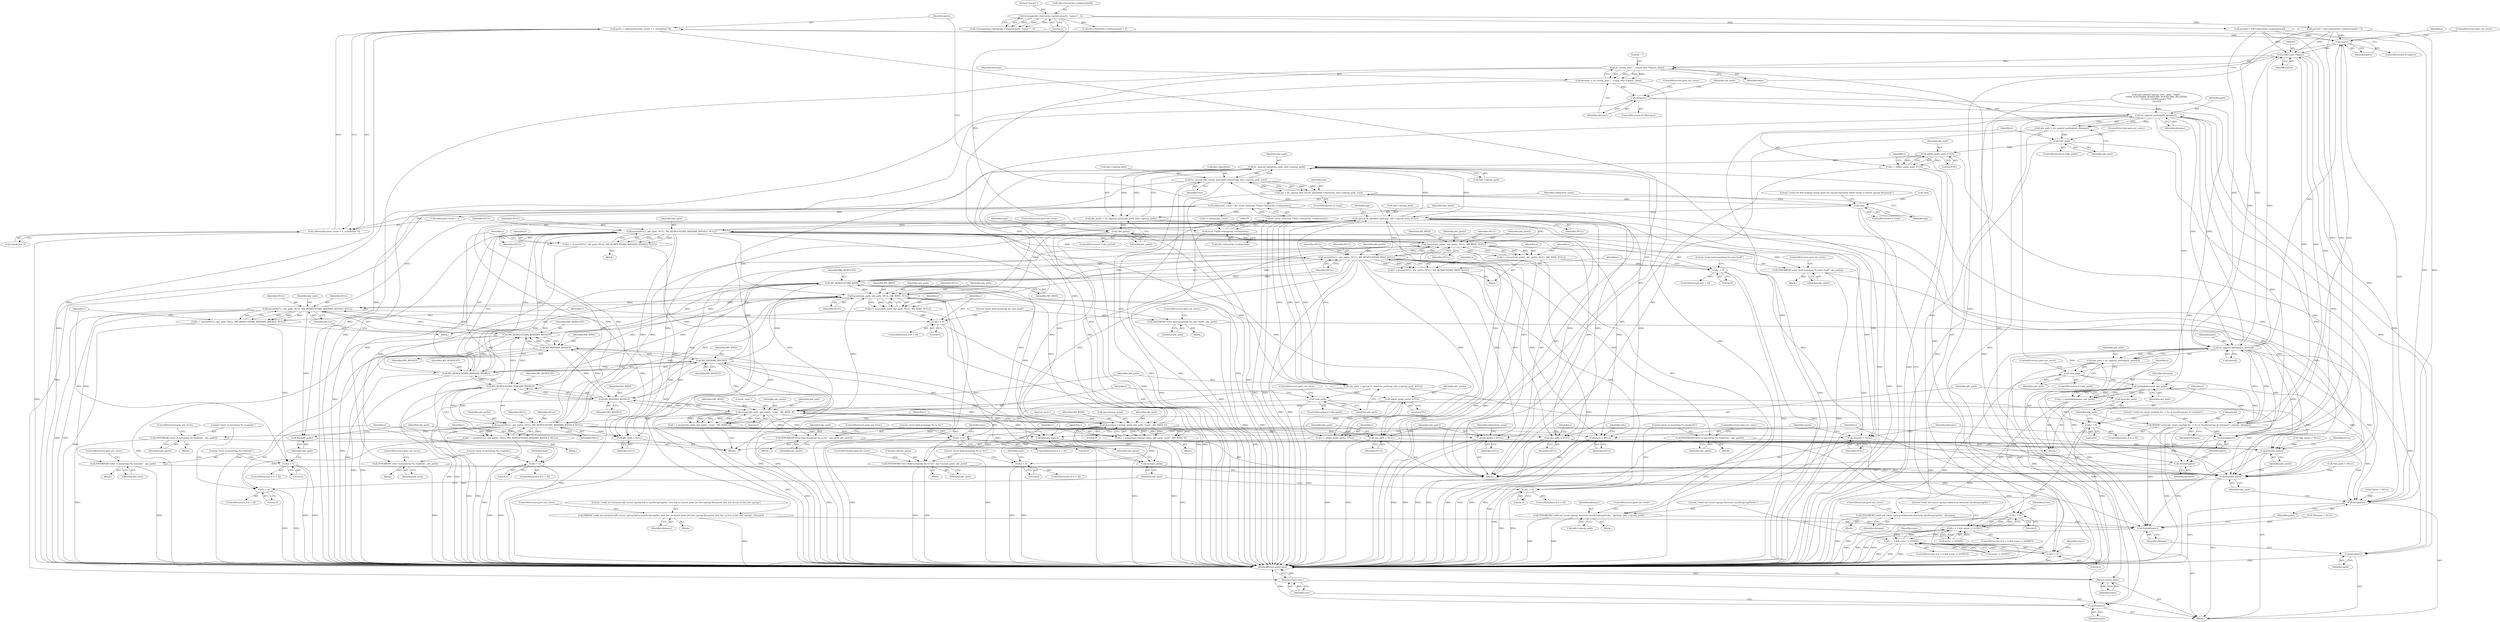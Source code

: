 digraph "0_lxc_592fd47a6245508b79fe6ac819fe6d3b2c1289be@API" {
"1000285" [label="(Call,parts = calloc(subsystem_count + 1, sizeof(char *)))"];
"1000287" [label="(Call,calloc(subsystem_count + 1, sizeof(char *)))"];
"1000275" [label="(Call,subsystem_count = lxc_array_len((void **)info->hierarchy->subsystems))"];
"1000277" [label="(Call,lxc_array_len((void **)info->hierarchy->subsystems))"];
"1000278" [label="(Call,(void **)info->hierarchy->subsystems)"];
"1000309" [label="(Call,strncmp(info->hierarchy->subsystems[i], \"name=\", 5))"];
"1000294" [label="(Call,!parts)"];
"1000348" [label="(Call,(const char **)parts)"];
"1000346" [label="(Call,lxc_string_join(\",\", (const char **)parts, false))"];
"1000344" [label="(Call,dirname = lxc_string_join(\",\", (const char **)parts, false))"];
"1000353" [label="(Call,!dirname)"];
"1000358" [label="(Call,lxc_append_paths(path, dirname))"];
"1000356" [label="(Call,abs_path = lxc_append_paths(path, dirname))"];
"1000362" [label="(Call,!abs_path)"];
"1000367" [label="(Call,mkdir_p(abs_path, 0755))"];
"1000365" [label="(Call,r = mkdir_p(abs_path, 0755))"];
"1000372" [label="(Call,r < 0)"];
"1000371" [label="(Call,r < 0 && errno != EEXIST)"];
"1000521" [label="(Call,r < 0 && errno != EEXIST)"];
"1000385" [label="(Call,lxc_append_paths(abs_path, info->cgroup_path))"];
"1000260" [label="(Call,lxc_cgroup_find_mount_point(info->hierarchy, info->cgroup_path, true))"];
"1000258" [label="(Call,mp = lxc_cgroup_find_mount_point(info->hierarchy, info->cgroup_path, true))"];
"1000269" [label="(Call,!mp)"];
"1000590" [label="(Call,cgroup_to_absolute_path(mp, info->cgroup_path, NULL))"];
"1000453" [label="(Call,mount(NULL, abs_path, NULL, MS_REMOUNT|MS_BIND|MS_RDONLY, NULL))"];
"1000451" [label="(Call,r = mount(NULL, abs_path, NULL, MS_REMOUNT|MS_BIND|MS_RDONLY, NULL))"];
"1000464" [label="(Call,r < 0)"];
"1000468" [label="(Call,SYSERROR(\"error re-mounting %s readonly\", abs_path))"];
"1000724" [label="(Call,free(abs_path))"];
"1000479" [label="(Call,mount(abs_path2, abs_path2, NULL, MS_BIND, NULL))"];
"1000477" [label="(Call,r = mount(abs_path2, abs_path2, NULL, MS_BIND, NULL))"];
"1000486" [label="(Call,r < 0)"];
"1000490" [label="(Call,SYSERROR(\"error bind-mounting %s onto itself\", abs_path2))"];
"1000726" [label="(Call,free(abs_path2))"];
"1000496" [label="(Call,mount(NULL, abs_path2, NULL, MS_REMOUNT|MS_BIND, NULL))"];
"1000494" [label="(Call,r = mount(NULL, abs_path2, NULL, MS_REMOUNT|MS_BIND, NULL))"];
"1000505" [label="(Call,r < 0)"];
"1000509" [label="(Call,SYSERROR(\"error re-mounting %s readwrite\", abs_path2))"];
"1000547" [label="(Call,mount(abs_path, abs_path, NULL, MS_BIND, NULL))"];
"1000545" [label="(Call,r = mount(abs_path, abs_path, NULL, MS_BIND, NULL))"];
"1000554" [label="(Call,r < 0)"];
"1000558" [label="(Call,SYSERROR(\"error bind-mounting %s onto itself\", abs_path))"];
"1000564" [label="(Call,mount(NULL, abs_path, NULL, MS_REMOUNT|MS_BIND|MS_RDONLY, NULL))"];
"1000562" [label="(Call,r = mount(NULL, abs_path, NULL, MS_REMOUNT|MS_BIND|MS_RDONLY, NULL))"];
"1000575" [label="(Call,r < 0)"];
"1000579" [label="(Call,SYSERROR(\"error re-mounting %s readonly\", abs_path))"];
"1000583" [label="(Call,free(abs_path))"];
"1000585" [label="(Call,abs_path = NULL)"];
"1000570" [label="(Call,MS_BIND|MS_RDONLY)"];
"1000459" [label="(Call,MS_BIND|MS_RDONLY)"];
"1000422" [label="(Call,mount(mp->mount_point, abs_path, \"none\", MS_BIND, 0))"];
"1000420" [label="(Call,r = mount(mp->mount_point, abs_path, \"none\", MS_BIND, 0))"];
"1000431" [label="(Call,r < 0)"];
"1000435" [label="(Call,SYSERROR(\"error bind-mounting %s to %s\", mp->mount_point, abs_path))"];
"1000602" [label="(Call,mount(abs_path, abs_path2, \"none\", MS_BIND, 0))"];
"1000600" [label="(Call,r = mount(abs_path, abs_path2, \"none\", MS_BIND, 0))"];
"1000609" [label="(Call,r < 0)"];
"1000613" [label="(Call,SYSERROR(\"error bind-mounting %s to %s\", abs_path, abs_path2))"];
"1000625" [label="(Call,mount(NULL, abs_path2, NULL, MS_REMOUNT|MS_BIND|MS_RDONLY, NULL))"];
"1000623" [label="(Call,r = mount(NULL, abs_path2, NULL, MS_REMOUNT|MS_BIND|MS_RDONLY, NULL))"];
"1000636" [label="(Call,r < 0)"];
"1000640" [label="(Call,SYSERROR(\"error re-mounting %s readonly\", abs_path2))"];
"1000646" [label="(Call,free(abs_path2))"];
"1000648" [label="(Call,abs_path = NULL)"];
"1000651" [label="(Call,abs_path2 = NULL)"];
"1000697" [label="(Call,abs_path = NULL)"];
"1000704" [label="(Call,dirname = NULL)"];
"1000720" [label="(Call,free(dirname))"];
"1000707" [label="(Call,parts = NULL)"];
"1000722" [label="(Call,free(parts))"];
"1000631" [label="(Call,MS_BIND|MS_RDONLY)"];
"1000629" [label="(Call,MS_REMOUNT|MS_BIND|MS_RDONLY)"];
"1000457" [label="(Call,MS_REMOUNT|MS_BIND|MS_RDONLY)"];
"1000500" [label="(Call,MS_REMOUNT|MS_BIND)"];
"1000568" [label="(Call,MS_REMOUNT|MS_BIND|MS_RDONLY)"];
"1000644" [label="(Call,free(abs_path))"];
"1000588" [label="(Call,abs_path = cgroup_to_absolute_path(mp, info->cgroup_path, NULL))"];
"1000597" [label="(Call,!abs_path)"];
"1000712" [label="(Return,return true;)"];
"1000383" [label="(Call,abs_path2 = lxc_append_paths(abs_path, info->cgroup_path))"];
"1000391" [label="(Call,!abs_path2)"];
"1000517" [label="(Call,mkdir_p(abs_path2, 0755))"];
"1000515" [label="(Call,r = mkdir_p(abs_path2, 0755))"];
"1000522" [label="(Call,r < 0)"];
"1000529" [label="(Call,SYSERROR(\"could not create cgroup directory /sys/fs/cgroup/%s%s\", dirname, info->cgroup_path))"];
"1000379" [label="(Call,SYSERROR(\"could not create cgroup subsystem directory /sys/fs/cgroup/%s\", dirname))"];
"1000416" [label="(Call,ERROR(\"could not automatically mount cgroup-full to /sys/fs/cgroup/%s: host has no mount point for this cgroup filesystem that has access to the root cgroup\", dirname))"];
"1000671" [label="(Call,lxc_append_paths(path, parts[i]))"];
"1000669" [label="(Call,abs_path = lxc_append_paths(path, parts[i]))"];
"1000677" [label="(Call,!abs_path)"];
"1000682" [label="(Call,symlink(dirname, abs_path))"];
"1000680" [label="(Call,r = symlink(dirname, abs_path))"];
"1000686" [label="(Call,r < 0)"];
"1000689" [label="(Call,WARN(\"could not create symlink %s -> %s in /sys/fs/cgroup of container\", parts[i], dirname))"];
"1000700" [label="(Call,free(dirname))"];
"1000702" [label="(Call,free(parts))"];
"1000695" [label="(Call,free(abs_path))"];
"1000710" [label="(Call,free(path))"];
"1000718" [label="(Call,free(path))"];
"1000731" [label="(Return,return false;)"];
"1000645" [label="(Identifier,abs_path)"];
"1000369" [label="(Literal,0755)"];
"1000269" [label="(Call,!mp)"];
"1000499" [label="(Identifier,NULL)"];
"1000732" [label="(Identifier,false)"];
"1000495" [label="(Identifier,r)"];
"1000563" [label="(Identifier,r)"];
"1000386" [label="(Identifier,abs_path)"];
"1000415" [label="(Block,)"];
"1000596" [label="(ControlStructure,if (!abs_path))"];
"1000530" [label="(Literal,\"could not create cgroup directory /sys/fs/cgroup/%s%s\")"];
"1000503" [label="(Identifier,NULL)"];
"1000462" [label="(Identifier,NULL)"];
"1000352" [label="(ControlStructure,if (!dirname))"];
"1000258" [label="(Call,mp = lxc_cgroup_find_mount_point(info->hierarchy, info->cgroup_path, true))"];
"1000391" [label="(Call,!abs_path2)"];
"1000467" [label="(Block,)"];
"1000296" [label="(ControlStructure,goto out_error;)"];
"1000360" [label="(Identifier,dirname)"];
"1000707" [label="(Call,parts = NULL)"];
"1000582" [label="(ControlStructure,goto out_error;)"];
"1000397" [label="(Identifier,type)"];
"1000264" [label="(Call,info->cgroup_path)"];
"1000464" [label="(Call,r < 0)"];
"1000685" [label="(ControlStructure,if (r < 0))"];
"1000512" [label="(ControlStructure,goto out_error;)"];
"1000440" [label="(Identifier,abs_path)"];
"1000718" [label="(Call,free(path))"];
"1000628" [label="(Identifier,NULL)"];
"1000522" [label="(Call,r < 0)"];
"1000427" [label="(Literal,\"none\")"];
"1000616" [label="(Identifier,abs_path2)"];
"1000491" [label="(Literal,\"error bind-mounting %s onto itself\")"];
"1000452" [label="(Identifier,r)"];
"1000493" [label="(ControlStructure,goto out_error;)"];
"1000520" [label="(ControlStructure,if (r < 0 && errno != EEXIST))"];
"1000375" [label="(Call,errno != EEXIST)"];
"1000116" [label="(Block,)"];
"1000646" [label="(Call,free(abs_path2))"];
"1000729" [label="(Identifier,errno)"];
"1000587" [label="(Identifier,NULL)"];
"1000455" [label="(Identifier,abs_path)"];
"1000588" [label="(Call,abs_path = cgroup_to_absolute_path(mp, info->cgroup_path, NULL))"];
"1000460" [label="(Identifier,MS_BIND)"];
"1000545" [label="(Call,r = mount(abs_path, abs_path, NULL, MS_BIND, NULL))"];
"1000470" [label="(Identifier,abs_path)"];
"1000622" [label="(Block,)"];
"1000487" [label="(Identifier,r)"];
"1000555" [label="(Identifier,r)"];
"1000559" [label="(Literal,\"error bind-mounting %s onto itself\")"];
"1000480" [label="(Identifier,abs_path2)"];
"1000445" [label="(Identifier,type)"];
"1000577" [label="(Literal,0)"];
"1000708" [label="(Identifier,parts)"];
"1000435" [label="(Call,SYSERROR(\"error bind-mounting %s to %s\", mp->mount_point, abs_path))"];
"1000610" [label="(Identifier,r)"];
"1000500" [label="(Call,MS_REMOUNT|MS_BIND)"];
"1000639" [label="(Block,)"];
"1000507" [label="(Literal,0)"];
"1000529" [label="(Call,SYSERROR(\"could not create cgroup directory /sys/fs/cgroup/%s%s\", dirname, info->cgroup_path))"];
"1000564" [label="(Call,mount(NULL, abs_path, NULL, MS_REMOUNT|MS_BIND|MS_RDONLY, NULL))"];
"1000428" [label="(Identifier,MS_BIND)"];
"1000676" [label="(ControlStructure,if (!abs_path))"];
"1000607" [label="(Literal,0)"];
"1000631" [label="(Call,MS_BIND|MS_RDONLY)"];
"1000601" [label="(Identifier,r)"];
"1000523" [label="(Identifier,r)"];
"1000667" [label="(Identifier,i)"];
"1000627" [label="(Identifier,abs_path2)"];
"1000698" [label="(Identifier,abs_path)"];
"1000586" [label="(Identifier,abs_path)"];
"1000683" [label="(Identifier,dirname)"];
"1000291" [label="(Call,sizeof(char *))"];
"1000554" [label="(Call,r < 0)"];
"1000333" [label="(Call,parts[i] = info->hierarchy->subsystems[i])"];
"1000682" [label="(Call,symlink(dirname, abs_path))"];
"1000354" [label="(Identifier,dirname)"];
"1000569" [label="(Identifier,MS_REMOUNT)"];
"1000372" [label="(Call,r < 0)"];
"1000437" [label="(Call,mp->mount_point)"];
"1000531" [label="(Identifier,dirname)"];
"1000590" [label="(Call,cgroup_to_absolute_path(mp, info->cgroup_path, NULL))"];
"1000214" [label="(Call,safe_mount(\"cgroup_root\", path, \"tmpfs\",\n\t\t\tMS_NOSUID|MS_NODEV|MS_NOEXEC|MS_RELATIME,\n\t\t\t\"size=10240k,mode=755\",\n\t\t\troot))"];
"1000242" [label="(Identifier,info)"];
"1000703" [label="(Identifier,parts)"];
"1000496" [label="(Call,mount(NULL, abs_path2, NULL, MS_REMOUNT|MS_BIND, NULL))"];
"1000453" [label="(Call,mount(NULL, abs_path, NULL, MS_REMOUNT|MS_BIND|MS_RDONLY, NULL))"];
"1000420" [label="(Call,r = mount(mp->mount_point, abs_path, \"none\", MS_BIND, 0))"];
"1000647" [label="(Identifier,abs_path2)"];
"1000524" [label="(Literal,0)"];
"1000490" [label="(Call,SYSERROR(\"error bind-mounting %s onto itself\", abs_path2))"];
"1000671" [label="(Call,lxc_append_paths(path, parts[i]))"];
"1000423" [label="(Call,mp->mount_point)"];
"1000719" [label="(Identifier,path)"];
"1000510" [label="(Literal,\"error re-mounting %s readwrite\")"];
"1000528" [label="(Block,)"];
"1000356" [label="(Call,abs_path = lxc_append_paths(path, dirname))"];
"1000374" [label="(Literal,0)"];
"1000629" [label="(Call,MS_REMOUNT|MS_BIND|MS_RDONLY)"];
"1000681" [label="(Identifier,r)"];
"1000649" [label="(Identifier,abs_path)"];
"1000277" [label="(Call,lxc_array_len((void **)info->hierarchy->subsystems))"];
"1000697" [label="(Call,abs_path = NULL)"];
"1000433" [label="(Literal,0)"];
"1000406" [label="(Block,)"];
"1000484" [label="(Identifier,NULL)"];
"1000620" [label="(Identifier,type)"];
"1000549" [label="(Identifier,abs_path)"];
"1000286" [label="(Identifier,parts)"];
"1000287" [label="(Call,calloc(subsystem_count + 1, sizeof(char *)))"];
"1000651" [label="(Call,abs_path2 = NULL)"];
"1000556" [label="(Literal,0)"];
"1000711" [label="(Identifier,path)"];
"1000511" [label="(Identifier,abs_path2)"];
"1000570" [label="(Call,MS_BIND|MS_RDONLY)"];
"1000566" [label="(Identifier,abs_path)"];
"1000434" [label="(Block,)"];
"1000465" [label="(Identifier,r)"];
"1000561" [label="(ControlStructure,goto out_error;)"];
"1000392" [label="(Identifier,abs_path2)"];
"1000416" [label="(Call,ERROR(\"could not automatically mount cgroup-full to /sys/fs/cgroup/%s: host has no mount point for this cgroup filesystem that has access to the root cgroup\", dirname))"];
"1000632" [label="(Identifier,MS_BIND)"];
"1000477" [label="(Call,r = mount(abs_path2, abs_path2, NULL, MS_BIND, NULL))"];
"1000700" [label="(Call,free(dirname))"];
"1000379" [label="(Call,SYSERROR(\"could not create cgroup subsystem directory /sys/fs/cgroup/%s\", dirname))"];
"1000494" [label="(Call,r = mount(NULL, abs_path2, NULL, MS_REMOUNT|MS_BIND, NULL))"];
"1000478" [label="(Identifier,r)"];
"1000380" [label="(Literal,\"could not create cgroup subsystem directory /sys/fs/cgroup/%s\")"];
"1000363" [label="(Identifier,abs_path)"];
"1000694" [label="(Identifier,dirname)"];
"1000547" [label="(Call,mount(abs_path, abs_path, NULL, MS_BIND, NULL))"];
"1000552" [label="(Identifier,NULL)"];
"1000690" [label="(Literal,\"could not create symlink %s -> %s in /sys/fs/cgroup of container\")"];
"1000323" [label="(Call,info->hierarchy->subsystems[i] + 5)"];
"1000457" [label="(Call,MS_REMOUNT|MS_BIND|MS_RDONLY)"];
"1000275" [label="(Call,subsystem_count = lxc_array_len((void **)info->hierarchy->subsystems))"];
"1000501" [label="(Identifier,MS_REMOUNT)"];
"1000600" [label="(Call,r = mount(abs_path, abs_path2, \"none\", MS_BIND, 0))"];
"1000466" [label="(Literal,0)"];
"1000431" [label="(Call,r < 0)"];
"1000691" [label="(Call,parts[i])"];
"1000668" [label="(Block,)"];
"1000458" [label="(Identifier,MS_REMOUNT)"];
"1000574" [label="(ControlStructure,if (r < 0))"];
"1000677" [label="(Call,!abs_path)"];
"1000318" [label="(Literal,5)"];
"1000514" [label="(Block,)"];
"1000476" [label="(Block,)"];
"1000725" [label="(Identifier,abs_path)"];
"1000482" [label="(Identifier,NULL)"];
"1000421" [label="(Identifier,r)"];
"1000695" [label="(Call,free(abs_path))"];
"1000357" [label="(Identifier,abs_path)"];
"1000701" [label="(Identifier,dirname)"];
"1000611" [label="(Literal,0)"];
"1000308" [label="(Call,!strncmp(info->hierarchy->subsystems[i], \"name=\", 5))"];
"1000270" [label="(Identifier,mp)"];
"1000481" [label="(Identifier,abs_path2)"];
"1000463" [label="(ControlStructure,if (r < 0))"];
"1000722" [label="(Call,free(parts))"];
"1000525" [label="(Call,errno != EEXIST)"];
"1000578" [label="(Block,)"];
"1000370" [label="(ControlStructure,if (r < 0 && errno != EEXIST))"];
"1000383" [label="(Call,abs_path2 = lxc_append_paths(abs_path, info->cgroup_path))"];
"1000680" [label="(Call,r = symlink(dirname, abs_path))"];
"1000656" [label="(Identifier,subsystem_count)"];
"1000509" [label="(Call,SYSERROR(\"error re-mounting %s readwrite\", abs_path2))"];
"1000567" [label="(Identifier,NULL)"];
"1000634" [label="(Identifier,NULL)"];
"1000362" [label="(Call,!abs_path)"];
"1000301" [label="(Call,i < subsystem_count)"];
"1000268" [label="(ControlStructure,if (!mp))"];
"1000643" [label="(ControlStructure,goto out_error;)"];
"1000345" [label="(Identifier,dirname)"];
"1000365" [label="(Call,r = mkdir_p(abs_path, 0755))"];
"1000317" [label="(Literal,\"name=\")"];
"1000309" [label="(Call,strncmp(info->hierarchy->subsystems[i], \"name=\", 5))"];
"1000347" [label="(Literal,\",\")"];
"1000246" [label="(Block,)"];
"1000346" [label="(Call,lxc_string_join(\",\", (const char **)parts, false))"];
"1000560" [label="(Identifier,abs_path)"];
"1000361" [label="(ControlStructure,if (!abs_path))"];
"1000595" [label="(Identifier,NULL)"];
"1000381" [label="(Identifier,dirname)"];
"1000506" [label="(Identifier,r)"];
"1000488" [label="(Literal,0)"];
"1000603" [label="(Identifier,abs_path)"];
"1000353" [label="(Call,!dirname)"];
"1000259" [label="(Identifier,mp)"];
"1000489" [label="(Block,)"];
"1000689" [label="(Call,WARN(\"could not create symlink %s -> %s in /sys/fs/cgroup of container\", parts[i], dirname))"];
"1000702" [label="(Call,free(parts))"];
"1000359" [label="(Identifier,path)"];
"1000368" [label="(Identifier,abs_path)"];
"1000726" [label="(Call,free(abs_path2))"];
"1000602" [label="(Call,mount(abs_path, abs_path2, \"none\", MS_BIND, 0))"];
"1000295" [label="(Identifier,parts)"];
"1000418" [label="(Identifier,dirname)"];
"1000456" [label="(Identifier,NULL)"];
"1000584" [label="(Identifier,abs_path)"];
"1000571" [label="(Identifier,MS_BIND)"];
"1000516" [label="(Identifier,r)"];
"1000526" [label="(Identifier,errno)"];
"1000483" [label="(Identifier,MS_BIND)"];
"1000508" [label="(Block,)"];
"1000678" [label="(Identifier,abs_path)"];
"1000579" [label="(Call,SYSERROR(\"error re-mounting %s readonly\", abs_path))"];
"1000278" [label="(Call,(void **)info->hierarchy->subsystems)"];
"1000518" [label="(Identifier,abs_path2)"];
"1000519" [label="(Literal,0755)"];
"1000597" [label="(Call,!abs_path)"];
"1000557" [label="(Block,)"];
"1000650" [label="(Identifier,NULL)"];
"1000624" [label="(Identifier,r)"];
"1000351" [label="(Identifier,false)"];
"1000393" [label="(ControlStructure,goto out_error;)"];
"1000366" [label="(Identifier,r)"];
"1000612" [label="(Block,)"];
"1000276" [label="(Identifier,subsystem_count)"];
"1000613" [label="(Call,SYSERROR(\"error bind-mounting %s to %s\", abs_path, abs_path2))"];
"1000696" [label="(Identifier,abs_path)"];
"1000451" [label="(Call,r = mount(NULL, abs_path, NULL, MS_REMOUNT|MS_BIND|MS_RDONLY, NULL))"];
"1000573" [label="(Identifier,NULL)"];
"1000479" [label="(Call,mount(abs_path2, abs_path2, NULL, MS_BIND, NULL))"];
"1000623" [label="(Call,r = mount(NULL, abs_path2, NULL, MS_REMOUNT|MS_BIND|MS_RDONLY, NULL))"];
"1000474" [label="(Identifier,type)"];
"1000630" [label="(Identifier,MS_REMOUNT)"];
"1000498" [label="(Identifier,abs_path2)"];
"1000638" [label="(Literal,0)"];
"1000733" [label="(MethodReturn,static bool)"];
"1000544" [label="(Block,)"];
"1000553" [label="(ControlStructure,if (r < 0))"];
"1000426" [label="(Identifier,abs_path)"];
"1000591" [label="(Identifier,mp)"];
"1000319" [label="(Call,parts[i] = info->hierarchy->subsystems[i] + 5)"];
"1000640" [label="(Call,SYSERROR(\"error re-mounting %s readonly\", abs_path2))"];
"1000609" [label="(Call,r < 0)"];
"1000606" [label="(Identifier,MS_BIND)"];
"1000130" [label="(Call,**parts = NULL)"];
"1000378" [label="(Block,)"];
"1000712" [label="(Return,return true;)"];
"1000721" [label="(Identifier,dirname)"];
"1000517" [label="(Call,mkdir_p(abs_path2, 0755))"];
"1000450" [label="(Block,)"];
"1000376" [label="(Identifier,errno)"];
"1000644" [label="(Call,free(abs_path))"];
"1000294" [label="(Call,!parts)"];
"1000686" [label="(Call,r < 0)"];
"1000688" [label="(Literal,0)"];
"1000492" [label="(Identifier,abs_path2)"];
"1000592" [label="(Call,info->cgroup_path)"];
"1000727" [label="(Identifier,abs_path2)"];
"1000558" [label="(Call,SYSERROR(\"error bind-mounting %s onto itself\", abs_path))"];
"1000642" [label="(Identifier,abs_path2)"];
"1000605" [label="(Literal,\"none\")"];
"1000713" [label="(Identifier,true)"];
"1000355" [label="(ControlStructure,goto out_error;)"];
"1000551" [label="(Identifier,MS_BIND)"];
"1000468" [label="(Call,SYSERROR(\"error re-mounting %s readonly\", abs_path))"];
"1000422" [label="(Call,mount(mp->mount_point, abs_path, \"none\", MS_BIND, 0))"];
"1000364" [label="(ControlStructure,goto out_error;)"];
"1000471" [label="(ControlStructure,goto out_error;)"];
"1000454" [label="(Identifier,NULL)"];
"1000310" [label="(Call,info->hierarchy->subsystems[i])"];
"1000687" [label="(Identifier,r)"];
"1000635" [label="(ControlStructure,if (r < 0))"];
"1000432" [label="(Identifier,r)"];
"1000459" [label="(Call,MS_BIND|MS_RDONLY)"];
"1000497" [label="(Identifier,NULL)"];
"1000581" [label="(Identifier,abs_path)"];
"1000648" [label="(Call,abs_path = NULL)"];
"1000461" [label="(Identifier,MS_RDONLY)"];
"1000293" [label="(ControlStructure,if (!parts))"];
"1000568" [label="(Call,MS_REMOUNT|MS_BIND|MS_RDONLY)"];
"1000546" [label="(Identifier,r)"];
"1000387" [label="(Call,info->cgroup_path)"];
"1000255" [label="(ControlStructure,if (!mp))"];
"1000705" [label="(Identifier,dirname)"];
"1000539" [label="(Identifier,type)"];
"1000641" [label="(Literal,\"error re-mounting %s readonly\")"];
"1000436" [label="(Literal,\"error bind-mounting %s to %s\")"];
"1000515" [label="(Call,r = mkdir_p(abs_path2, 0755))"];
"1000709" [label="(Identifier,NULL)"];
"1000652" [label="(Identifier,abs_path2)"];
"1000371" [label="(Call,r < 0 && errno != EEXIST)"];
"1000583" [label="(Call,free(abs_path))"];
"1000653" [label="(Identifier,NULL)"];
"1000267" [label="(Identifier,true)"];
"1000367" [label="(Call,mkdir_p(abs_path, 0755))"];
"1000576" [label="(Identifier,r)"];
"1000625" [label="(Call,mount(NULL, abs_path2, NULL, MS_REMOUNT|MS_BIND|MS_RDONLY, NULL))"];
"1000430" [label="(ControlStructure,if (r < 0))"];
"1000710" [label="(Call,free(path))"];
"1000723" [label="(Identifier,parts)"];
"1000280" [label="(Call,info->hierarchy->subsystems)"];
"1000636" [label="(Call,r < 0)"];
"1000384" [label="(Identifier,abs_path2)"];
"1000562" [label="(Call,r = mount(NULL, abs_path, NULL, MS_REMOUNT|MS_BIND|MS_RDONLY, NULL))"];
"1000614" [label="(Literal,\"error bind-mounting %s to %s\")"];
"1000585" [label="(Call,abs_path = NULL)"];
"1000706" [label="(Identifier,NULL)"];
"1000285" [label="(Call,parts = calloc(subsystem_count + 1, sizeof(char *)))"];
"1000598" [label="(Identifier,abs_path)"];
"1000485" [label="(ControlStructure,if (r < 0))"];
"1000502" [label="(Identifier,MS_BIND)"];
"1000390" [label="(ControlStructure,if (!abs_path2))"];
"1000469" [label="(Literal,\"error re-mounting %s readonly\")"];
"1000699" [label="(Identifier,NULL)"];
"1000344" [label="(Call,dirname = lxc_string_join(\",\", (const char **)parts, false))"];
"1000273" [label="(Literal,\"could not find original mount point for cgroup hierarchy while trying to mount cgroup filesystem\")"];
"1000589" [label="(Identifier,abs_path)"];
"1000599" [label="(ControlStructure,goto out_error;)"];
"1000731" [label="(Return,return false;)"];
"1000617" [label="(ControlStructure,goto out_error;)"];
"1000419" [label="(ControlStructure,goto out_error;)"];
"1000604" [label="(Identifier,abs_path2)"];
"1000548" [label="(Identifier,abs_path)"];
"1000373" [label="(Identifier,r)"];
"1000637" [label="(Identifier,r)"];
"1000441" [label="(ControlStructure,goto out_error;)"];
"1000532" [label="(Call,info->cgroup_path)"];
"1000670" [label="(Identifier,abs_path)"];
"1000138" [label="(Call,*abs_path = NULL)"];
"1000669" [label="(Call,abs_path = lxc_append_paths(path, parts[i]))"];
"1000429" [label="(Literal,0)"];
"1000505" [label="(Call,r < 0)"];
"1000720" [label="(Call,free(dirname))"];
"1000684" [label="(Identifier,abs_path)"];
"1000572" [label="(Identifier,MS_RDONLY)"];
"1000580" [label="(Literal,\"error re-mounting %s readonly\")"];
"1000704" [label="(Call,dirname = NULL)"];
"1000633" [label="(Identifier,MS_RDONLY)"];
"1000288" [label="(Call,subsystem_count + 1)"];
"1000673" [label="(Call,parts[i])"];
"1000299" [label="(Identifier,i)"];
"1000350" [label="(Identifier,parts)"];
"1000535" [label="(ControlStructure,goto out_error;)"];
"1000382" [label="(ControlStructure,goto out_error;)"];
"1000504" [label="(ControlStructure,if (r < 0))"];
"1000679" [label="(ControlStructure,goto out_error;)"];
"1000256" [label="(Call,!mp)"];
"1000565" [label="(Identifier,NULL)"];
"1000417" [label="(Literal,\"could not automatically mount cgroup-full to /sys/fs/cgroup/%s: host has no mount point for this cgroup filesystem that has access to the root cgroup\")"];
"1000142" [label="(Call,*abs_path2 = NULL)"];
"1000615" [label="(Identifier,abs_path)"];
"1000348" [label="(Call,(const char **)parts)"];
"1000261" [label="(Call,info->hierarchy)"];
"1000608" [label="(ControlStructure,if (r < 0))"];
"1000575" [label="(Call,r < 0)"];
"1000134" [label="(Call,*dirname = NULL)"];
"1000521" [label="(Call,r < 0 && errno != EEXIST)"];
"1000550" [label="(Identifier,NULL)"];
"1000486" [label="(Call,r < 0)"];
"1000385" [label="(Call,lxc_append_paths(abs_path, info->cgroup_path))"];
"1000358" [label="(Call,lxc_append_paths(path, dirname))"];
"1000260" [label="(Call,lxc_cgroup_find_mount_point(info->hierarchy, info->cgroup_path, true))"];
"1000626" [label="(Identifier,NULL)"];
"1000724" [label="(Call,free(abs_path))"];
"1000672" [label="(Identifier,path)"];
"1000285" -> "1000246"  [label="AST: "];
"1000285" -> "1000287"  [label="CFG: "];
"1000286" -> "1000285"  [label="AST: "];
"1000287" -> "1000285"  [label="AST: "];
"1000295" -> "1000285"  [label="CFG: "];
"1000285" -> "1000733"  [label="DDG: "];
"1000287" -> "1000285"  [label="DDG: "];
"1000285" -> "1000294"  [label="DDG: "];
"1000287" -> "1000291"  [label="CFG: "];
"1000288" -> "1000287"  [label="AST: "];
"1000291" -> "1000287"  [label="AST: "];
"1000287" -> "1000733"  [label="DDG: "];
"1000275" -> "1000287"  [label="DDG: "];
"1000275" -> "1000246"  [label="AST: "];
"1000275" -> "1000277"  [label="CFG: "];
"1000276" -> "1000275"  [label="AST: "];
"1000277" -> "1000275"  [label="AST: "];
"1000286" -> "1000275"  [label="CFG: "];
"1000275" -> "1000733"  [label="DDG: "];
"1000277" -> "1000275"  [label="DDG: "];
"1000275" -> "1000288"  [label="DDG: "];
"1000275" -> "1000301"  [label="DDG: "];
"1000277" -> "1000278"  [label="CFG: "];
"1000278" -> "1000277"  [label="AST: "];
"1000277" -> "1000733"  [label="DDG: "];
"1000278" -> "1000277"  [label="DDG: "];
"1000278" -> "1000280"  [label="CFG: "];
"1000279" -> "1000278"  [label="AST: "];
"1000280" -> "1000278"  [label="AST: "];
"1000278" -> "1000733"  [label="DDG: "];
"1000309" -> "1000278"  [label="DDG: "];
"1000309" -> "1000308"  [label="AST: "];
"1000309" -> "1000318"  [label="CFG: "];
"1000310" -> "1000309"  [label="AST: "];
"1000317" -> "1000309"  [label="AST: "];
"1000318" -> "1000309"  [label="AST: "];
"1000308" -> "1000309"  [label="CFG: "];
"1000309" -> "1000308"  [label="DDG: "];
"1000309" -> "1000308"  [label="DDG: "];
"1000309" -> "1000308"  [label="DDG: "];
"1000309" -> "1000319"  [label="DDG: "];
"1000309" -> "1000323"  [label="DDG: "];
"1000309" -> "1000333"  [label="DDG: "];
"1000294" -> "1000293"  [label="AST: "];
"1000294" -> "1000295"  [label="CFG: "];
"1000295" -> "1000294"  [label="AST: "];
"1000296" -> "1000294"  [label="CFG: "];
"1000299" -> "1000294"  [label="CFG: "];
"1000294" -> "1000733"  [label="DDG: "];
"1000689" -> "1000294"  [label="DDG: "];
"1000333" -> "1000294"  [label="DDG: "];
"1000319" -> "1000294"  [label="DDG: "];
"1000671" -> "1000294"  [label="DDG: "];
"1000294" -> "1000348"  [label="DDG: "];
"1000294" -> "1000722"  [label="DDG: "];
"1000348" -> "1000346"  [label="AST: "];
"1000348" -> "1000350"  [label="CFG: "];
"1000349" -> "1000348"  [label="AST: "];
"1000350" -> "1000348"  [label="AST: "];
"1000351" -> "1000348"  [label="CFG: "];
"1000348" -> "1000346"  [label="DDG: "];
"1000333" -> "1000348"  [label="DDG: "];
"1000689" -> "1000348"  [label="DDG: "];
"1000319" -> "1000348"  [label="DDG: "];
"1000671" -> "1000348"  [label="DDG: "];
"1000348" -> "1000671"  [label="DDG: "];
"1000348" -> "1000689"  [label="DDG: "];
"1000348" -> "1000702"  [label="DDG: "];
"1000348" -> "1000722"  [label="DDG: "];
"1000346" -> "1000344"  [label="AST: "];
"1000346" -> "1000351"  [label="CFG: "];
"1000347" -> "1000346"  [label="AST: "];
"1000351" -> "1000346"  [label="AST: "];
"1000344" -> "1000346"  [label="CFG: "];
"1000346" -> "1000733"  [label="DDG: "];
"1000346" -> "1000733"  [label="DDG: "];
"1000346" -> "1000344"  [label="DDG: "];
"1000346" -> "1000344"  [label="DDG: "];
"1000346" -> "1000344"  [label="DDG: "];
"1000346" -> "1000731"  [label="DDG: "];
"1000344" -> "1000246"  [label="AST: "];
"1000345" -> "1000344"  [label="AST: "];
"1000354" -> "1000344"  [label="CFG: "];
"1000344" -> "1000733"  [label="DDG: "];
"1000344" -> "1000353"  [label="DDG: "];
"1000353" -> "1000352"  [label="AST: "];
"1000353" -> "1000354"  [label="CFG: "];
"1000354" -> "1000353"  [label="AST: "];
"1000355" -> "1000353"  [label="CFG: "];
"1000357" -> "1000353"  [label="CFG: "];
"1000353" -> "1000733"  [label="DDG: "];
"1000353" -> "1000358"  [label="DDG: "];
"1000353" -> "1000720"  [label="DDG: "];
"1000358" -> "1000356"  [label="AST: "];
"1000358" -> "1000360"  [label="CFG: "];
"1000359" -> "1000358"  [label="AST: "];
"1000360" -> "1000358"  [label="AST: "];
"1000356" -> "1000358"  [label="CFG: "];
"1000358" -> "1000356"  [label="DDG: "];
"1000358" -> "1000356"  [label="DDG: "];
"1000214" -> "1000358"  [label="DDG: "];
"1000671" -> "1000358"  [label="DDG: "];
"1000358" -> "1000379"  [label="DDG: "];
"1000358" -> "1000416"  [label="DDG: "];
"1000358" -> "1000529"  [label="DDG: "];
"1000358" -> "1000671"  [label="DDG: "];
"1000358" -> "1000682"  [label="DDG: "];
"1000358" -> "1000700"  [label="DDG: "];
"1000358" -> "1000710"  [label="DDG: "];
"1000358" -> "1000718"  [label="DDG: "];
"1000358" -> "1000720"  [label="DDG: "];
"1000356" -> "1000246"  [label="AST: "];
"1000357" -> "1000356"  [label="AST: "];
"1000363" -> "1000356"  [label="CFG: "];
"1000356" -> "1000733"  [label="DDG: "];
"1000356" -> "1000362"  [label="DDG: "];
"1000362" -> "1000361"  [label="AST: "];
"1000362" -> "1000363"  [label="CFG: "];
"1000363" -> "1000362"  [label="AST: "];
"1000364" -> "1000362"  [label="CFG: "];
"1000366" -> "1000362"  [label="CFG: "];
"1000362" -> "1000733"  [label="DDG: "];
"1000362" -> "1000367"  [label="DDG: "];
"1000362" -> "1000724"  [label="DDG: "];
"1000367" -> "1000365"  [label="AST: "];
"1000367" -> "1000369"  [label="CFG: "];
"1000368" -> "1000367"  [label="AST: "];
"1000369" -> "1000367"  [label="AST: "];
"1000365" -> "1000367"  [label="CFG: "];
"1000367" -> "1000365"  [label="DDG: "];
"1000367" -> "1000365"  [label="DDG: "];
"1000367" -> "1000385"  [label="DDG: "];
"1000367" -> "1000724"  [label="DDG: "];
"1000365" -> "1000246"  [label="AST: "];
"1000366" -> "1000365"  [label="AST: "];
"1000373" -> "1000365"  [label="CFG: "];
"1000365" -> "1000733"  [label="DDG: "];
"1000365" -> "1000372"  [label="DDG: "];
"1000372" -> "1000371"  [label="AST: "];
"1000372" -> "1000374"  [label="CFG: "];
"1000373" -> "1000372"  [label="AST: "];
"1000374" -> "1000372"  [label="AST: "];
"1000376" -> "1000372"  [label="CFG: "];
"1000371" -> "1000372"  [label="CFG: "];
"1000372" -> "1000733"  [label="DDG: "];
"1000372" -> "1000371"  [label="DDG: "];
"1000372" -> "1000371"  [label="DDG: "];
"1000371" -> "1000370"  [label="AST: "];
"1000371" -> "1000375"  [label="CFG: "];
"1000375" -> "1000371"  [label="AST: "];
"1000380" -> "1000371"  [label="CFG: "];
"1000384" -> "1000371"  [label="CFG: "];
"1000371" -> "1000733"  [label="DDG: "];
"1000371" -> "1000733"  [label="DDG: "];
"1000371" -> "1000733"  [label="DDG: "];
"1000521" -> "1000371"  [label="DDG: "];
"1000375" -> "1000371"  [label="DDG: "];
"1000375" -> "1000371"  [label="DDG: "];
"1000371" -> "1000521"  [label="DDG: "];
"1000521" -> "1000520"  [label="AST: "];
"1000521" -> "1000522"  [label="CFG: "];
"1000521" -> "1000525"  [label="CFG: "];
"1000522" -> "1000521"  [label="AST: "];
"1000525" -> "1000521"  [label="AST: "];
"1000530" -> "1000521"  [label="CFG: "];
"1000539" -> "1000521"  [label="CFG: "];
"1000521" -> "1000733"  [label="DDG: "];
"1000521" -> "1000733"  [label="DDG: "];
"1000521" -> "1000733"  [label="DDG: "];
"1000522" -> "1000521"  [label="DDG: "];
"1000522" -> "1000521"  [label="DDG: "];
"1000525" -> "1000521"  [label="DDG: "];
"1000525" -> "1000521"  [label="DDG: "];
"1000385" -> "1000383"  [label="AST: "];
"1000385" -> "1000387"  [label="CFG: "];
"1000386" -> "1000385"  [label="AST: "];
"1000387" -> "1000385"  [label="AST: "];
"1000383" -> "1000385"  [label="CFG: "];
"1000385" -> "1000733"  [label="DDG: "];
"1000385" -> "1000260"  [label="DDG: "];
"1000385" -> "1000383"  [label="DDG: "];
"1000385" -> "1000383"  [label="DDG: "];
"1000590" -> "1000385"  [label="DDG: "];
"1000260" -> "1000385"  [label="DDG: "];
"1000385" -> "1000422"  [label="DDG: "];
"1000385" -> "1000529"  [label="DDG: "];
"1000385" -> "1000547"  [label="DDG: "];
"1000385" -> "1000583"  [label="DDG: "];
"1000385" -> "1000590"  [label="DDG: "];
"1000385" -> "1000724"  [label="DDG: "];
"1000260" -> "1000258"  [label="AST: "];
"1000260" -> "1000267"  [label="CFG: "];
"1000261" -> "1000260"  [label="AST: "];
"1000264" -> "1000260"  [label="AST: "];
"1000267" -> "1000260"  [label="AST: "];
"1000258" -> "1000260"  [label="CFG: "];
"1000260" -> "1000733"  [label="DDG: "];
"1000260" -> "1000733"  [label="DDG: "];
"1000260" -> "1000733"  [label="DDG: "];
"1000260" -> "1000258"  [label="DDG: "];
"1000260" -> "1000258"  [label="DDG: "];
"1000260" -> "1000258"  [label="DDG: "];
"1000590" -> "1000260"  [label="DDG: "];
"1000260" -> "1000712"  [label="DDG: "];
"1000258" -> "1000255"  [label="AST: "];
"1000259" -> "1000258"  [label="AST: "];
"1000270" -> "1000258"  [label="CFG: "];
"1000258" -> "1000733"  [label="DDG: "];
"1000258" -> "1000269"  [label="DDG: "];
"1000269" -> "1000268"  [label="AST: "];
"1000269" -> "1000270"  [label="CFG: "];
"1000270" -> "1000269"  [label="AST: "];
"1000273" -> "1000269"  [label="CFG: "];
"1000276" -> "1000269"  [label="CFG: "];
"1000269" -> "1000733"  [label="DDG: "];
"1000269" -> "1000733"  [label="DDG: "];
"1000256" -> "1000269"  [label="DDG: "];
"1000269" -> "1000590"  [label="DDG: "];
"1000590" -> "1000588"  [label="AST: "];
"1000590" -> "1000595"  [label="CFG: "];
"1000591" -> "1000590"  [label="AST: "];
"1000592" -> "1000590"  [label="AST: "];
"1000595" -> "1000590"  [label="AST: "];
"1000588" -> "1000590"  [label="CFG: "];
"1000590" -> "1000733"  [label="DDG: "];
"1000590" -> "1000733"  [label="DDG: "];
"1000590" -> "1000733"  [label="DDG: "];
"1000590" -> "1000453"  [label="DDG: "];
"1000590" -> "1000479"  [label="DDG: "];
"1000590" -> "1000547"  [label="DDG: "];
"1000590" -> "1000585"  [label="DDG: "];
"1000590" -> "1000588"  [label="DDG: "];
"1000590" -> "1000588"  [label="DDG: "];
"1000590" -> "1000588"  [label="DDG: "];
"1000564" -> "1000590"  [label="DDG: "];
"1000496" -> "1000590"  [label="DDG: "];
"1000453" -> "1000590"  [label="DDG: "];
"1000625" -> "1000590"  [label="DDG: "];
"1000590" -> "1000625"  [label="DDG: "];
"1000590" -> "1000648"  [label="DDG: "];
"1000590" -> "1000651"  [label="DDG: "];
"1000590" -> "1000697"  [label="DDG: "];
"1000590" -> "1000704"  [label="DDG: "];
"1000590" -> "1000707"  [label="DDG: "];
"1000453" -> "1000451"  [label="AST: "];
"1000453" -> "1000462"  [label="CFG: "];
"1000454" -> "1000453"  [label="AST: "];
"1000455" -> "1000453"  [label="AST: "];
"1000456" -> "1000453"  [label="AST: "];
"1000457" -> "1000453"  [label="AST: "];
"1000462" -> "1000453"  [label="AST: "];
"1000451" -> "1000453"  [label="CFG: "];
"1000453" -> "1000733"  [label="DDG: "];
"1000453" -> "1000733"  [label="DDG: "];
"1000453" -> "1000451"  [label="DDG: "];
"1000453" -> "1000451"  [label="DDG: "];
"1000453" -> "1000451"  [label="DDG: "];
"1000496" -> "1000453"  [label="DDG: "];
"1000625" -> "1000453"  [label="DDG: "];
"1000422" -> "1000453"  [label="DDG: "];
"1000457" -> "1000453"  [label="DDG: "];
"1000457" -> "1000453"  [label="DDG: "];
"1000453" -> "1000468"  [label="DDG: "];
"1000453" -> "1000479"  [label="DDG: "];
"1000453" -> "1000547"  [label="DDG: "];
"1000453" -> "1000585"  [label="DDG: "];
"1000453" -> "1000644"  [label="DDG: "];
"1000453" -> "1000648"  [label="DDG: "];
"1000453" -> "1000651"  [label="DDG: "];
"1000453" -> "1000697"  [label="DDG: "];
"1000453" -> "1000704"  [label="DDG: "];
"1000453" -> "1000707"  [label="DDG: "];
"1000453" -> "1000724"  [label="DDG: "];
"1000451" -> "1000450"  [label="AST: "];
"1000452" -> "1000451"  [label="AST: "];
"1000465" -> "1000451"  [label="CFG: "];
"1000451" -> "1000733"  [label="DDG: "];
"1000451" -> "1000464"  [label="DDG: "];
"1000464" -> "1000463"  [label="AST: "];
"1000464" -> "1000466"  [label="CFG: "];
"1000465" -> "1000464"  [label="AST: "];
"1000466" -> "1000464"  [label="AST: "];
"1000469" -> "1000464"  [label="CFG: "];
"1000474" -> "1000464"  [label="CFG: "];
"1000464" -> "1000733"  [label="DDG: "];
"1000464" -> "1000733"  [label="DDG: "];
"1000468" -> "1000467"  [label="AST: "];
"1000468" -> "1000470"  [label="CFG: "];
"1000469" -> "1000468"  [label="AST: "];
"1000470" -> "1000468"  [label="AST: "];
"1000471" -> "1000468"  [label="CFG: "];
"1000468" -> "1000733"  [label="DDG: "];
"1000468" -> "1000724"  [label="DDG: "];
"1000724" -> "1000116"  [label="AST: "];
"1000724" -> "1000725"  [label="CFG: "];
"1000725" -> "1000724"  [label="AST: "];
"1000727" -> "1000724"  [label="CFG: "];
"1000724" -> "1000733"  [label="DDG: "];
"1000597" -> "1000724"  [label="DDG: "];
"1000435" -> "1000724"  [label="DDG: "];
"1000138" -> "1000724"  [label="DDG: "];
"1000422" -> "1000724"  [label="DDG: "];
"1000613" -> "1000724"  [label="DDG: "];
"1000579" -> "1000724"  [label="DDG: "];
"1000648" -> "1000724"  [label="DDG: "];
"1000602" -> "1000724"  [label="DDG: "];
"1000697" -> "1000724"  [label="DDG: "];
"1000558" -> "1000724"  [label="DDG: "];
"1000677" -> "1000724"  [label="DDG: "];
"1000479" -> "1000477"  [label="AST: "];
"1000479" -> "1000484"  [label="CFG: "];
"1000480" -> "1000479"  [label="AST: "];
"1000481" -> "1000479"  [label="AST: "];
"1000482" -> "1000479"  [label="AST: "];
"1000483" -> "1000479"  [label="AST: "];
"1000484" -> "1000479"  [label="AST: "];
"1000477" -> "1000479"  [label="CFG: "];
"1000479" -> "1000733"  [label="DDG: "];
"1000479" -> "1000733"  [label="DDG: "];
"1000479" -> "1000477"  [label="DDG: "];
"1000479" -> "1000477"  [label="DDG: "];
"1000479" -> "1000477"  [label="DDG: "];
"1000391" -> "1000479"  [label="DDG: "];
"1000496" -> "1000479"  [label="DDG: "];
"1000625" -> "1000479"  [label="DDG: "];
"1000422" -> "1000479"  [label="DDG: "];
"1000459" -> "1000479"  [label="DDG: "];
"1000479" -> "1000490"  [label="DDG: "];
"1000479" -> "1000496"  [label="DDG: "];
"1000479" -> "1000496"  [label="DDG: "];
"1000479" -> "1000500"  [label="DDG: "];
"1000477" -> "1000476"  [label="AST: "];
"1000478" -> "1000477"  [label="AST: "];
"1000487" -> "1000477"  [label="CFG: "];
"1000477" -> "1000733"  [label="DDG: "];
"1000477" -> "1000486"  [label="DDG: "];
"1000486" -> "1000485"  [label="AST: "];
"1000486" -> "1000488"  [label="CFG: "];
"1000487" -> "1000486"  [label="AST: "];
"1000488" -> "1000486"  [label="AST: "];
"1000491" -> "1000486"  [label="CFG: "];
"1000495" -> "1000486"  [label="CFG: "];
"1000486" -> "1000733"  [label="DDG: "];
"1000486" -> "1000733"  [label="DDG: "];
"1000490" -> "1000489"  [label="AST: "];
"1000490" -> "1000492"  [label="CFG: "];
"1000491" -> "1000490"  [label="AST: "];
"1000492" -> "1000490"  [label="AST: "];
"1000493" -> "1000490"  [label="CFG: "];
"1000490" -> "1000733"  [label="DDG: "];
"1000490" -> "1000726"  [label="DDG: "];
"1000726" -> "1000116"  [label="AST: "];
"1000726" -> "1000727"  [label="CFG: "];
"1000727" -> "1000726"  [label="AST: "];
"1000729" -> "1000726"  [label="CFG: "];
"1000726" -> "1000733"  [label="DDG: "];
"1000391" -> "1000726"  [label="DDG: "];
"1000651" -> "1000726"  [label="DDG: "];
"1000517" -> "1000726"  [label="DDG: "];
"1000142" -> "1000726"  [label="DDG: "];
"1000640" -> "1000726"  [label="DDG: "];
"1000613" -> "1000726"  [label="DDG: "];
"1000509" -> "1000726"  [label="DDG: "];
"1000496" -> "1000494"  [label="AST: "];
"1000496" -> "1000503"  [label="CFG: "];
"1000497" -> "1000496"  [label="AST: "];
"1000498" -> "1000496"  [label="AST: "];
"1000499" -> "1000496"  [label="AST: "];
"1000500" -> "1000496"  [label="AST: "];
"1000503" -> "1000496"  [label="AST: "];
"1000494" -> "1000496"  [label="CFG: "];
"1000496" -> "1000733"  [label="DDG: "];
"1000496" -> "1000733"  [label="DDG: "];
"1000496" -> "1000494"  [label="DDG: "];
"1000496" -> "1000494"  [label="DDG: "];
"1000496" -> "1000494"  [label="DDG: "];
"1000500" -> "1000496"  [label="DDG: "];
"1000500" -> "1000496"  [label="DDG: "];
"1000496" -> "1000509"  [label="DDG: "];
"1000496" -> "1000547"  [label="DDG: "];
"1000496" -> "1000585"  [label="DDG: "];
"1000496" -> "1000646"  [label="DDG: "];
"1000496" -> "1000648"  [label="DDG: "];
"1000496" -> "1000651"  [label="DDG: "];
"1000496" -> "1000697"  [label="DDG: "];
"1000496" -> "1000704"  [label="DDG: "];
"1000496" -> "1000707"  [label="DDG: "];
"1000494" -> "1000476"  [label="AST: "];
"1000495" -> "1000494"  [label="AST: "];
"1000506" -> "1000494"  [label="CFG: "];
"1000494" -> "1000733"  [label="DDG: "];
"1000494" -> "1000505"  [label="DDG: "];
"1000505" -> "1000504"  [label="AST: "];
"1000505" -> "1000507"  [label="CFG: "];
"1000506" -> "1000505"  [label="AST: "];
"1000507" -> "1000505"  [label="AST: "];
"1000510" -> "1000505"  [label="CFG: "];
"1000645" -> "1000505"  [label="CFG: "];
"1000505" -> "1000733"  [label="DDG: "];
"1000505" -> "1000733"  [label="DDG: "];
"1000509" -> "1000508"  [label="AST: "];
"1000509" -> "1000511"  [label="CFG: "];
"1000510" -> "1000509"  [label="AST: "];
"1000511" -> "1000509"  [label="AST: "];
"1000512" -> "1000509"  [label="CFG: "];
"1000509" -> "1000733"  [label="DDG: "];
"1000547" -> "1000545"  [label="AST: "];
"1000547" -> "1000552"  [label="CFG: "];
"1000548" -> "1000547"  [label="AST: "];
"1000549" -> "1000547"  [label="AST: "];
"1000550" -> "1000547"  [label="AST: "];
"1000551" -> "1000547"  [label="AST: "];
"1000552" -> "1000547"  [label="AST: "];
"1000545" -> "1000547"  [label="CFG: "];
"1000547" -> "1000733"  [label="DDG: "];
"1000547" -> "1000733"  [label="DDG: "];
"1000547" -> "1000545"  [label="DDG: "];
"1000547" -> "1000545"  [label="DDG: "];
"1000547" -> "1000545"  [label="DDG: "];
"1000625" -> "1000547"  [label="DDG: "];
"1000422" -> "1000547"  [label="DDG: "];
"1000459" -> "1000547"  [label="DDG: "];
"1000631" -> "1000547"  [label="DDG: "];
"1000500" -> "1000547"  [label="DDG: "];
"1000602" -> "1000547"  [label="DDG: "];
"1000547" -> "1000558"  [label="DDG: "];
"1000547" -> "1000564"  [label="DDG: "];
"1000547" -> "1000564"  [label="DDG: "];
"1000547" -> "1000570"  [label="DDG: "];
"1000545" -> "1000544"  [label="AST: "];
"1000546" -> "1000545"  [label="AST: "];
"1000555" -> "1000545"  [label="CFG: "];
"1000545" -> "1000733"  [label="DDG: "];
"1000545" -> "1000554"  [label="DDG: "];
"1000554" -> "1000553"  [label="AST: "];
"1000554" -> "1000556"  [label="CFG: "];
"1000555" -> "1000554"  [label="AST: "];
"1000556" -> "1000554"  [label="AST: "];
"1000559" -> "1000554"  [label="CFG: "];
"1000563" -> "1000554"  [label="CFG: "];
"1000554" -> "1000733"  [label="DDG: "];
"1000554" -> "1000733"  [label="DDG: "];
"1000558" -> "1000557"  [label="AST: "];
"1000558" -> "1000560"  [label="CFG: "];
"1000559" -> "1000558"  [label="AST: "];
"1000560" -> "1000558"  [label="AST: "];
"1000561" -> "1000558"  [label="CFG: "];
"1000558" -> "1000733"  [label="DDG: "];
"1000564" -> "1000562"  [label="AST: "];
"1000564" -> "1000573"  [label="CFG: "];
"1000565" -> "1000564"  [label="AST: "];
"1000566" -> "1000564"  [label="AST: "];
"1000567" -> "1000564"  [label="AST: "];
"1000568" -> "1000564"  [label="AST: "];
"1000573" -> "1000564"  [label="AST: "];
"1000562" -> "1000564"  [label="CFG: "];
"1000564" -> "1000733"  [label="DDG: "];
"1000564" -> "1000733"  [label="DDG: "];
"1000564" -> "1000562"  [label="DDG: "];
"1000564" -> "1000562"  [label="DDG: "];
"1000564" -> "1000562"  [label="DDG: "];
"1000568" -> "1000564"  [label="DDG: "];
"1000568" -> "1000564"  [label="DDG: "];
"1000564" -> "1000579"  [label="DDG: "];
"1000564" -> "1000583"  [label="DDG: "];
"1000564" -> "1000585"  [label="DDG: "];
"1000562" -> "1000544"  [label="AST: "];
"1000563" -> "1000562"  [label="AST: "];
"1000576" -> "1000562"  [label="CFG: "];
"1000562" -> "1000733"  [label="DDG: "];
"1000562" -> "1000575"  [label="DDG: "];
"1000575" -> "1000574"  [label="AST: "];
"1000575" -> "1000577"  [label="CFG: "];
"1000576" -> "1000575"  [label="AST: "];
"1000577" -> "1000575"  [label="AST: "];
"1000580" -> "1000575"  [label="CFG: "];
"1000584" -> "1000575"  [label="CFG: "];
"1000575" -> "1000733"  [label="DDG: "];
"1000575" -> "1000733"  [label="DDG: "];
"1000579" -> "1000578"  [label="AST: "];
"1000579" -> "1000581"  [label="CFG: "];
"1000580" -> "1000579"  [label="AST: "];
"1000581" -> "1000579"  [label="AST: "];
"1000582" -> "1000579"  [label="CFG: "];
"1000579" -> "1000733"  [label="DDG: "];
"1000583" -> "1000514"  [label="AST: "];
"1000583" -> "1000584"  [label="CFG: "];
"1000584" -> "1000583"  [label="AST: "];
"1000586" -> "1000583"  [label="CFG: "];
"1000585" -> "1000514"  [label="AST: "];
"1000585" -> "1000587"  [label="CFG: "];
"1000586" -> "1000585"  [label="AST: "];
"1000587" -> "1000585"  [label="AST: "];
"1000589" -> "1000585"  [label="CFG: "];
"1000625" -> "1000585"  [label="DDG: "];
"1000570" -> "1000568"  [label="AST: "];
"1000570" -> "1000572"  [label="CFG: "];
"1000571" -> "1000570"  [label="AST: "];
"1000572" -> "1000570"  [label="AST: "];
"1000568" -> "1000570"  [label="CFG: "];
"1000570" -> "1000733"  [label="DDG: "];
"1000570" -> "1000733"  [label="DDG: "];
"1000570" -> "1000459"  [label="DDG: "];
"1000570" -> "1000568"  [label="DDG: "];
"1000570" -> "1000568"  [label="DDG: "];
"1000459" -> "1000570"  [label="DDG: "];
"1000631" -> "1000570"  [label="DDG: "];
"1000570" -> "1000602"  [label="DDG: "];
"1000570" -> "1000631"  [label="DDG: "];
"1000459" -> "1000457"  [label="AST: "];
"1000459" -> "1000461"  [label="CFG: "];
"1000460" -> "1000459"  [label="AST: "];
"1000461" -> "1000459"  [label="AST: "];
"1000457" -> "1000459"  [label="CFG: "];
"1000459" -> "1000733"  [label="DDG: "];
"1000459" -> "1000733"  [label="DDG: "];
"1000459" -> "1000422"  [label="DDG: "];
"1000459" -> "1000457"  [label="DDG: "];
"1000459" -> "1000457"  [label="DDG: "];
"1000422" -> "1000459"  [label="DDG: "];
"1000631" -> "1000459"  [label="DDG: "];
"1000459" -> "1000602"  [label="DDG: "];
"1000459" -> "1000631"  [label="DDG: "];
"1000422" -> "1000420"  [label="AST: "];
"1000422" -> "1000429"  [label="CFG: "];
"1000423" -> "1000422"  [label="AST: "];
"1000426" -> "1000422"  [label="AST: "];
"1000427" -> "1000422"  [label="AST: "];
"1000428" -> "1000422"  [label="AST: "];
"1000429" -> "1000422"  [label="AST: "];
"1000420" -> "1000422"  [label="CFG: "];
"1000422" -> "1000733"  [label="DDG: "];
"1000422" -> "1000733"  [label="DDG: "];
"1000422" -> "1000420"  [label="DDG: "];
"1000422" -> "1000420"  [label="DDG: "];
"1000422" -> "1000420"  [label="DDG: "];
"1000422" -> "1000420"  [label="DDG: "];
"1000422" -> "1000420"  [label="DDG: "];
"1000631" -> "1000422"  [label="DDG: "];
"1000500" -> "1000422"  [label="DDG: "];
"1000602" -> "1000422"  [label="DDG: "];
"1000422" -> "1000435"  [label="DDG: "];
"1000422" -> "1000435"  [label="DDG: "];
"1000422" -> "1000602"  [label="DDG: "];
"1000422" -> "1000644"  [label="DDG: "];
"1000420" -> "1000406"  [label="AST: "];
"1000421" -> "1000420"  [label="AST: "];
"1000432" -> "1000420"  [label="CFG: "];
"1000420" -> "1000733"  [label="DDG: "];
"1000420" -> "1000431"  [label="DDG: "];
"1000431" -> "1000430"  [label="AST: "];
"1000431" -> "1000433"  [label="CFG: "];
"1000432" -> "1000431"  [label="AST: "];
"1000433" -> "1000431"  [label="AST: "];
"1000436" -> "1000431"  [label="CFG: "];
"1000445" -> "1000431"  [label="CFG: "];
"1000431" -> "1000733"  [label="DDG: "];
"1000431" -> "1000733"  [label="DDG: "];
"1000435" -> "1000434"  [label="AST: "];
"1000435" -> "1000440"  [label="CFG: "];
"1000436" -> "1000435"  [label="AST: "];
"1000437" -> "1000435"  [label="AST: "];
"1000440" -> "1000435"  [label="AST: "];
"1000441" -> "1000435"  [label="CFG: "];
"1000435" -> "1000733"  [label="DDG: "];
"1000435" -> "1000733"  [label="DDG: "];
"1000602" -> "1000600"  [label="AST: "];
"1000602" -> "1000607"  [label="CFG: "];
"1000603" -> "1000602"  [label="AST: "];
"1000604" -> "1000602"  [label="AST: "];
"1000605" -> "1000602"  [label="AST: "];
"1000606" -> "1000602"  [label="AST: "];
"1000607" -> "1000602"  [label="AST: "];
"1000600" -> "1000602"  [label="CFG: "];
"1000602" -> "1000733"  [label="DDG: "];
"1000602" -> "1000600"  [label="DDG: "];
"1000602" -> "1000600"  [label="DDG: "];
"1000602" -> "1000600"  [label="DDG: "];
"1000602" -> "1000600"  [label="DDG: "];
"1000602" -> "1000600"  [label="DDG: "];
"1000597" -> "1000602"  [label="DDG: "];
"1000517" -> "1000602"  [label="DDG: "];
"1000631" -> "1000602"  [label="DDG: "];
"1000500" -> "1000602"  [label="DDG: "];
"1000602" -> "1000613"  [label="DDG: "];
"1000602" -> "1000613"  [label="DDG: "];
"1000602" -> "1000625"  [label="DDG: "];
"1000602" -> "1000631"  [label="DDG: "];
"1000602" -> "1000644"  [label="DDG: "];
"1000602" -> "1000646"  [label="DDG: "];
"1000600" -> "1000514"  [label="AST: "];
"1000601" -> "1000600"  [label="AST: "];
"1000610" -> "1000600"  [label="CFG: "];
"1000600" -> "1000733"  [label="DDG: "];
"1000600" -> "1000609"  [label="DDG: "];
"1000609" -> "1000608"  [label="AST: "];
"1000609" -> "1000611"  [label="CFG: "];
"1000610" -> "1000609"  [label="AST: "];
"1000611" -> "1000609"  [label="AST: "];
"1000614" -> "1000609"  [label="CFG: "];
"1000620" -> "1000609"  [label="CFG: "];
"1000609" -> "1000733"  [label="DDG: "];
"1000609" -> "1000733"  [label="DDG: "];
"1000613" -> "1000612"  [label="AST: "];
"1000613" -> "1000616"  [label="CFG: "];
"1000614" -> "1000613"  [label="AST: "];
"1000615" -> "1000613"  [label="AST: "];
"1000616" -> "1000613"  [label="AST: "];
"1000617" -> "1000613"  [label="CFG: "];
"1000613" -> "1000733"  [label="DDG: "];
"1000625" -> "1000623"  [label="AST: "];
"1000625" -> "1000634"  [label="CFG: "];
"1000626" -> "1000625"  [label="AST: "];
"1000627" -> "1000625"  [label="AST: "];
"1000628" -> "1000625"  [label="AST: "];
"1000629" -> "1000625"  [label="AST: "];
"1000634" -> "1000625"  [label="AST: "];
"1000623" -> "1000625"  [label="CFG: "];
"1000625" -> "1000733"  [label="DDG: "];
"1000625" -> "1000733"  [label="DDG: "];
"1000625" -> "1000623"  [label="DDG: "];
"1000625" -> "1000623"  [label="DDG: "];
"1000625" -> "1000623"  [label="DDG: "];
"1000629" -> "1000625"  [label="DDG: "];
"1000629" -> "1000625"  [label="DDG: "];
"1000625" -> "1000640"  [label="DDG: "];
"1000625" -> "1000646"  [label="DDG: "];
"1000625" -> "1000648"  [label="DDG: "];
"1000625" -> "1000651"  [label="DDG: "];
"1000625" -> "1000697"  [label="DDG: "];
"1000625" -> "1000704"  [label="DDG: "];
"1000625" -> "1000707"  [label="DDG: "];
"1000623" -> "1000622"  [label="AST: "];
"1000624" -> "1000623"  [label="AST: "];
"1000637" -> "1000623"  [label="CFG: "];
"1000623" -> "1000733"  [label="DDG: "];
"1000623" -> "1000636"  [label="DDG: "];
"1000636" -> "1000635"  [label="AST: "];
"1000636" -> "1000638"  [label="CFG: "];
"1000637" -> "1000636"  [label="AST: "];
"1000638" -> "1000636"  [label="AST: "];
"1000641" -> "1000636"  [label="CFG: "];
"1000645" -> "1000636"  [label="CFG: "];
"1000636" -> "1000733"  [label="DDG: "];
"1000636" -> "1000733"  [label="DDG: "];
"1000640" -> "1000639"  [label="AST: "];
"1000640" -> "1000642"  [label="CFG: "];
"1000641" -> "1000640"  [label="AST: "];
"1000642" -> "1000640"  [label="AST: "];
"1000643" -> "1000640"  [label="CFG: "];
"1000640" -> "1000733"  [label="DDG: "];
"1000646" -> "1000246"  [label="AST: "];
"1000646" -> "1000647"  [label="CFG: "];
"1000647" -> "1000646"  [label="AST: "];
"1000649" -> "1000646"  [label="CFG: "];
"1000391" -> "1000646"  [label="DDG: "];
"1000648" -> "1000246"  [label="AST: "];
"1000648" -> "1000650"  [label="CFG: "];
"1000649" -> "1000648"  [label="AST: "];
"1000650" -> "1000648"  [label="AST: "];
"1000652" -> "1000648"  [label="CFG: "];
"1000648" -> "1000733"  [label="DDG: "];
"1000651" -> "1000246"  [label="AST: "];
"1000651" -> "1000653"  [label="CFG: "];
"1000652" -> "1000651"  [label="AST: "];
"1000653" -> "1000651"  [label="AST: "];
"1000656" -> "1000651"  [label="CFG: "];
"1000651" -> "1000733"  [label="DDG: "];
"1000651" -> "1000733"  [label="DDG: "];
"1000697" -> "1000668"  [label="AST: "];
"1000697" -> "1000699"  [label="CFG: "];
"1000698" -> "1000697"  [label="AST: "];
"1000699" -> "1000697"  [label="AST: "];
"1000667" -> "1000697"  [label="CFG: "];
"1000697" -> "1000733"  [label="DDG: "];
"1000697" -> "1000733"  [label="DDG: "];
"1000704" -> "1000246"  [label="AST: "];
"1000704" -> "1000706"  [label="CFG: "];
"1000705" -> "1000704"  [label="AST: "];
"1000706" -> "1000704"  [label="AST: "];
"1000708" -> "1000704"  [label="CFG: "];
"1000704" -> "1000733"  [label="DDG: "];
"1000704" -> "1000720"  [label="DDG: "];
"1000720" -> "1000116"  [label="AST: "];
"1000720" -> "1000721"  [label="CFG: "];
"1000721" -> "1000720"  [label="AST: "];
"1000723" -> "1000720"  [label="CFG: "];
"1000720" -> "1000733"  [label="DDG: "];
"1000682" -> "1000720"  [label="DDG: "];
"1000529" -> "1000720"  [label="DDG: "];
"1000416" -> "1000720"  [label="DDG: "];
"1000134" -> "1000720"  [label="DDG: "];
"1000379" -> "1000720"  [label="DDG: "];
"1000689" -> "1000720"  [label="DDG: "];
"1000707" -> "1000246"  [label="AST: "];
"1000707" -> "1000709"  [label="CFG: "];
"1000708" -> "1000707"  [label="AST: "];
"1000709" -> "1000707"  [label="AST: "];
"1000242" -> "1000707"  [label="CFG: "];
"1000707" -> "1000733"  [label="DDG: "];
"1000707" -> "1000733"  [label="DDG: "];
"1000707" -> "1000722"  [label="DDG: "];
"1000722" -> "1000116"  [label="AST: "];
"1000722" -> "1000723"  [label="CFG: "];
"1000723" -> "1000722"  [label="AST: "];
"1000725" -> "1000722"  [label="CFG: "];
"1000722" -> "1000733"  [label="DDG: "];
"1000333" -> "1000722"  [label="DDG: "];
"1000319" -> "1000722"  [label="DDG: "];
"1000671" -> "1000722"  [label="DDG: "];
"1000130" -> "1000722"  [label="DDG: "];
"1000689" -> "1000722"  [label="DDG: "];
"1000631" -> "1000629"  [label="AST: "];
"1000631" -> "1000633"  [label="CFG: "];
"1000632" -> "1000631"  [label="AST: "];
"1000633" -> "1000631"  [label="AST: "];
"1000629" -> "1000631"  [label="CFG: "];
"1000631" -> "1000733"  [label="DDG: "];
"1000631" -> "1000733"  [label="DDG: "];
"1000631" -> "1000629"  [label="DDG: "];
"1000631" -> "1000629"  [label="DDG: "];
"1000630" -> "1000629"  [label="AST: "];
"1000634" -> "1000629"  [label="CFG: "];
"1000629" -> "1000733"  [label="DDG: "];
"1000629" -> "1000733"  [label="DDG: "];
"1000629" -> "1000457"  [label="DDG: "];
"1000629" -> "1000500"  [label="DDG: "];
"1000629" -> "1000568"  [label="DDG: "];
"1000568" -> "1000629"  [label="DDG: "];
"1000500" -> "1000629"  [label="DDG: "];
"1000457" -> "1000629"  [label="DDG: "];
"1000458" -> "1000457"  [label="AST: "];
"1000462" -> "1000457"  [label="CFG: "];
"1000457" -> "1000733"  [label="DDG: "];
"1000457" -> "1000733"  [label="DDG: "];
"1000568" -> "1000457"  [label="DDG: "];
"1000500" -> "1000457"  [label="DDG: "];
"1000457" -> "1000500"  [label="DDG: "];
"1000457" -> "1000568"  [label="DDG: "];
"1000500" -> "1000502"  [label="CFG: "];
"1000501" -> "1000500"  [label="AST: "];
"1000502" -> "1000500"  [label="AST: "];
"1000503" -> "1000500"  [label="CFG: "];
"1000500" -> "1000733"  [label="DDG: "];
"1000500" -> "1000733"  [label="DDG: "];
"1000568" -> "1000500"  [label="DDG: "];
"1000500" -> "1000568"  [label="DDG: "];
"1000569" -> "1000568"  [label="AST: "];
"1000573" -> "1000568"  [label="CFG: "];
"1000568" -> "1000733"  [label="DDG: "];
"1000568" -> "1000733"  [label="DDG: "];
"1000644" -> "1000246"  [label="AST: "];
"1000644" -> "1000645"  [label="CFG: "];
"1000645" -> "1000644"  [label="AST: "];
"1000647" -> "1000644"  [label="CFG: "];
"1000588" -> "1000514"  [label="AST: "];
"1000589" -> "1000588"  [label="AST: "];
"1000598" -> "1000588"  [label="CFG: "];
"1000588" -> "1000733"  [label="DDG: "];
"1000588" -> "1000597"  [label="DDG: "];
"1000597" -> "1000596"  [label="AST: "];
"1000597" -> "1000598"  [label="CFG: "];
"1000598" -> "1000597"  [label="AST: "];
"1000599" -> "1000597"  [label="CFG: "];
"1000601" -> "1000597"  [label="CFG: "];
"1000597" -> "1000733"  [label="DDG: "];
"1000712" -> "1000116"  [label="AST: "];
"1000712" -> "1000713"  [label="CFG: "];
"1000713" -> "1000712"  [label="AST: "];
"1000733" -> "1000712"  [label="CFG: "];
"1000712" -> "1000733"  [label="DDG: "];
"1000713" -> "1000712"  [label="DDG: "];
"1000383" -> "1000246"  [label="AST: "];
"1000384" -> "1000383"  [label="AST: "];
"1000392" -> "1000383"  [label="CFG: "];
"1000383" -> "1000733"  [label="DDG: "];
"1000383" -> "1000391"  [label="DDG: "];
"1000391" -> "1000390"  [label="AST: "];
"1000391" -> "1000392"  [label="CFG: "];
"1000392" -> "1000391"  [label="AST: "];
"1000393" -> "1000391"  [label="CFG: "];
"1000397" -> "1000391"  [label="CFG: "];
"1000391" -> "1000733"  [label="DDG: "];
"1000391" -> "1000517"  [label="DDG: "];
"1000517" -> "1000515"  [label="AST: "];
"1000517" -> "1000519"  [label="CFG: "];
"1000518" -> "1000517"  [label="AST: "];
"1000519" -> "1000517"  [label="AST: "];
"1000515" -> "1000517"  [label="CFG: "];
"1000517" -> "1000515"  [label="DDG: "];
"1000517" -> "1000515"  [label="DDG: "];
"1000515" -> "1000514"  [label="AST: "];
"1000516" -> "1000515"  [label="AST: "];
"1000523" -> "1000515"  [label="CFG: "];
"1000515" -> "1000733"  [label="DDG: "];
"1000515" -> "1000522"  [label="DDG: "];
"1000522" -> "1000524"  [label="CFG: "];
"1000523" -> "1000522"  [label="AST: "];
"1000524" -> "1000522"  [label="AST: "];
"1000526" -> "1000522"  [label="CFG: "];
"1000522" -> "1000733"  [label="DDG: "];
"1000529" -> "1000528"  [label="AST: "];
"1000529" -> "1000532"  [label="CFG: "];
"1000530" -> "1000529"  [label="AST: "];
"1000531" -> "1000529"  [label="AST: "];
"1000532" -> "1000529"  [label="AST: "];
"1000535" -> "1000529"  [label="CFG: "];
"1000529" -> "1000733"  [label="DDG: "];
"1000529" -> "1000733"  [label="DDG: "];
"1000379" -> "1000378"  [label="AST: "];
"1000379" -> "1000381"  [label="CFG: "];
"1000380" -> "1000379"  [label="AST: "];
"1000381" -> "1000379"  [label="AST: "];
"1000382" -> "1000379"  [label="CFG: "];
"1000379" -> "1000733"  [label="DDG: "];
"1000416" -> "1000415"  [label="AST: "];
"1000416" -> "1000418"  [label="CFG: "];
"1000417" -> "1000416"  [label="AST: "];
"1000418" -> "1000416"  [label="AST: "];
"1000419" -> "1000416"  [label="CFG: "];
"1000416" -> "1000733"  [label="DDG: "];
"1000671" -> "1000669"  [label="AST: "];
"1000671" -> "1000673"  [label="CFG: "];
"1000672" -> "1000671"  [label="AST: "];
"1000673" -> "1000671"  [label="AST: "];
"1000669" -> "1000671"  [label="CFG: "];
"1000671" -> "1000733"  [label="DDG: "];
"1000671" -> "1000669"  [label="DDG: "];
"1000671" -> "1000669"  [label="DDG: "];
"1000333" -> "1000671"  [label="DDG: "];
"1000689" -> "1000671"  [label="DDG: "];
"1000319" -> "1000671"  [label="DDG: "];
"1000671" -> "1000689"  [label="DDG: "];
"1000671" -> "1000702"  [label="DDG: "];
"1000671" -> "1000710"  [label="DDG: "];
"1000671" -> "1000718"  [label="DDG: "];
"1000669" -> "1000668"  [label="AST: "];
"1000670" -> "1000669"  [label="AST: "];
"1000678" -> "1000669"  [label="CFG: "];
"1000669" -> "1000733"  [label="DDG: "];
"1000669" -> "1000677"  [label="DDG: "];
"1000677" -> "1000676"  [label="AST: "];
"1000677" -> "1000678"  [label="CFG: "];
"1000678" -> "1000677"  [label="AST: "];
"1000679" -> "1000677"  [label="CFG: "];
"1000681" -> "1000677"  [label="CFG: "];
"1000677" -> "1000733"  [label="DDG: "];
"1000677" -> "1000682"  [label="DDG: "];
"1000682" -> "1000680"  [label="AST: "];
"1000682" -> "1000684"  [label="CFG: "];
"1000683" -> "1000682"  [label="AST: "];
"1000684" -> "1000682"  [label="AST: "];
"1000680" -> "1000682"  [label="CFG: "];
"1000682" -> "1000680"  [label="DDG: "];
"1000682" -> "1000680"  [label="DDG: "];
"1000689" -> "1000682"  [label="DDG: "];
"1000682" -> "1000689"  [label="DDG: "];
"1000682" -> "1000695"  [label="DDG: "];
"1000682" -> "1000700"  [label="DDG: "];
"1000680" -> "1000668"  [label="AST: "];
"1000681" -> "1000680"  [label="AST: "];
"1000687" -> "1000680"  [label="CFG: "];
"1000680" -> "1000733"  [label="DDG: "];
"1000680" -> "1000686"  [label="DDG: "];
"1000686" -> "1000685"  [label="AST: "];
"1000686" -> "1000688"  [label="CFG: "];
"1000687" -> "1000686"  [label="AST: "];
"1000688" -> "1000686"  [label="AST: "];
"1000690" -> "1000686"  [label="CFG: "];
"1000696" -> "1000686"  [label="CFG: "];
"1000686" -> "1000733"  [label="DDG: "];
"1000686" -> "1000733"  [label="DDG: "];
"1000689" -> "1000685"  [label="AST: "];
"1000689" -> "1000694"  [label="CFG: "];
"1000690" -> "1000689"  [label="AST: "];
"1000691" -> "1000689"  [label="AST: "];
"1000694" -> "1000689"  [label="AST: "];
"1000696" -> "1000689"  [label="CFG: "];
"1000689" -> "1000733"  [label="DDG: "];
"1000689" -> "1000733"  [label="DDG: "];
"1000689" -> "1000700"  [label="DDG: "];
"1000689" -> "1000702"  [label="DDG: "];
"1000700" -> "1000246"  [label="AST: "];
"1000700" -> "1000701"  [label="CFG: "];
"1000701" -> "1000700"  [label="AST: "];
"1000703" -> "1000700"  [label="CFG: "];
"1000702" -> "1000246"  [label="AST: "];
"1000702" -> "1000703"  [label="CFG: "];
"1000703" -> "1000702"  [label="AST: "];
"1000705" -> "1000702"  [label="CFG: "];
"1000333" -> "1000702"  [label="DDG: "];
"1000319" -> "1000702"  [label="DDG: "];
"1000695" -> "1000668"  [label="AST: "];
"1000695" -> "1000696"  [label="CFG: "];
"1000696" -> "1000695"  [label="AST: "];
"1000698" -> "1000695"  [label="CFG: "];
"1000710" -> "1000116"  [label="AST: "];
"1000710" -> "1000711"  [label="CFG: "];
"1000711" -> "1000710"  [label="AST: "];
"1000713" -> "1000710"  [label="CFG: "];
"1000710" -> "1000733"  [label="DDG: "];
"1000214" -> "1000710"  [label="DDG: "];
"1000718" -> "1000116"  [label="AST: "];
"1000718" -> "1000719"  [label="CFG: "];
"1000719" -> "1000718"  [label="AST: "];
"1000721" -> "1000718"  [label="CFG: "];
"1000718" -> "1000733"  [label="DDG: "];
"1000214" -> "1000718"  [label="DDG: "];
"1000731" -> "1000116"  [label="AST: "];
"1000731" -> "1000732"  [label="CFG: "];
"1000732" -> "1000731"  [label="AST: "];
"1000733" -> "1000731"  [label="CFG: "];
"1000731" -> "1000733"  [label="DDG: "];
"1000732" -> "1000731"  [label="DDG: "];
}

